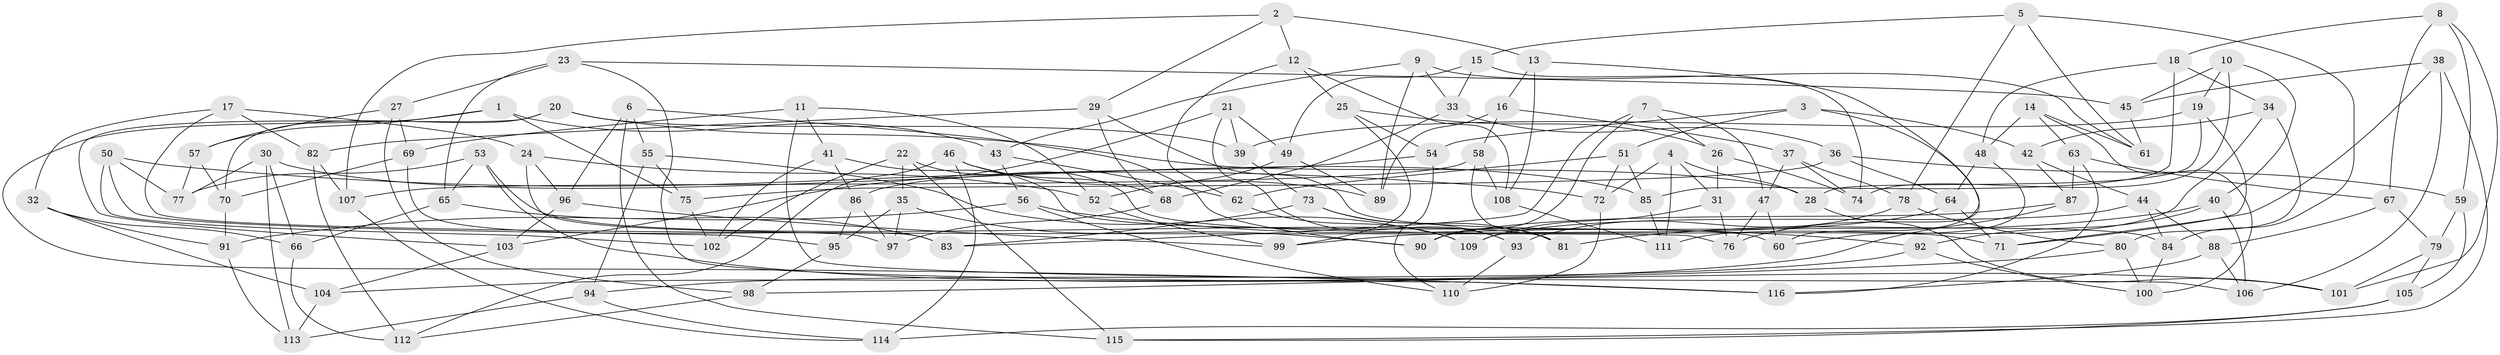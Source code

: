 // coarse degree distribution, {6: 0.6231884057971014, 5: 0.057971014492753624, 4: 0.3188405797101449}
// Generated by graph-tools (version 1.1) at 2025/42/03/06/25 10:42:16]
// undirected, 116 vertices, 232 edges
graph export_dot {
graph [start="1"]
  node [color=gray90,style=filled];
  1;
  2;
  3;
  4;
  5;
  6;
  7;
  8;
  9;
  10;
  11;
  12;
  13;
  14;
  15;
  16;
  17;
  18;
  19;
  20;
  21;
  22;
  23;
  24;
  25;
  26;
  27;
  28;
  29;
  30;
  31;
  32;
  33;
  34;
  35;
  36;
  37;
  38;
  39;
  40;
  41;
  42;
  43;
  44;
  45;
  46;
  47;
  48;
  49;
  50;
  51;
  52;
  53;
  54;
  55;
  56;
  57;
  58;
  59;
  60;
  61;
  62;
  63;
  64;
  65;
  66;
  67;
  68;
  69;
  70;
  71;
  72;
  73;
  74;
  75;
  76;
  77;
  78;
  79;
  80;
  81;
  82;
  83;
  84;
  85;
  86;
  87;
  88;
  89;
  90;
  91;
  92;
  93;
  94;
  95;
  96;
  97;
  98;
  99;
  100;
  101;
  102;
  103;
  104;
  105;
  106;
  107;
  108;
  109;
  110;
  111;
  112;
  113;
  114;
  115;
  116;
  1 -- 43;
  1 -- 57;
  1 -- 116;
  1 -- 75;
  2 -- 107;
  2 -- 13;
  2 -- 12;
  2 -- 29;
  3 -- 54;
  3 -- 60;
  3 -- 51;
  3 -- 42;
  4 -- 28;
  4 -- 72;
  4 -- 111;
  4 -- 31;
  5 -- 15;
  5 -- 84;
  5 -- 61;
  5 -- 78;
  6 -- 55;
  6 -- 115;
  6 -- 90;
  6 -- 96;
  7 -- 83;
  7 -- 90;
  7 -- 47;
  7 -- 26;
  8 -- 67;
  8 -- 101;
  8 -- 59;
  8 -- 18;
  9 -- 33;
  9 -- 61;
  9 -- 43;
  9 -- 89;
  10 -- 19;
  10 -- 74;
  10 -- 40;
  10 -- 45;
  11 -- 69;
  11 -- 52;
  11 -- 41;
  11 -- 106;
  12 -- 62;
  12 -- 25;
  12 -- 108;
  13 -- 76;
  13 -- 16;
  13 -- 108;
  14 -- 61;
  14 -- 100;
  14 -- 63;
  14 -- 48;
  15 -- 49;
  15 -- 74;
  15 -- 33;
  16 -- 58;
  16 -- 37;
  16 -- 89;
  17 -- 82;
  17 -- 76;
  17 -- 32;
  17 -- 24;
  18 -- 85;
  18 -- 34;
  18 -- 48;
  19 -- 71;
  19 -- 28;
  19 -- 39;
  20 -- 70;
  20 -- 39;
  20 -- 28;
  20 -- 103;
  21 -- 93;
  21 -- 49;
  21 -- 39;
  21 -- 103;
  22 -- 71;
  22 -- 102;
  22 -- 115;
  22 -- 35;
  23 -- 65;
  23 -- 116;
  23 -- 27;
  23 -- 45;
  24 -- 97;
  24 -- 52;
  24 -- 96;
  25 -- 26;
  25 -- 54;
  25 -- 99;
  26 -- 74;
  26 -- 31;
  27 -- 57;
  27 -- 69;
  27 -- 98;
  28 -- 101;
  29 -- 82;
  29 -- 68;
  29 -- 84;
  30 -- 85;
  30 -- 113;
  30 -- 77;
  30 -- 66;
  31 -- 76;
  31 -- 109;
  32 -- 66;
  32 -- 91;
  32 -- 104;
  33 -- 68;
  33 -- 36;
  34 -- 80;
  34 -- 42;
  34 -- 111;
  35 -- 95;
  35 -- 97;
  35 -- 90;
  36 -- 75;
  36 -- 64;
  36 -- 59;
  37 -- 74;
  37 -- 78;
  37 -- 47;
  38 -- 115;
  38 -- 106;
  38 -- 45;
  38 -- 71;
  39 -- 73;
  40 -- 81;
  40 -- 106;
  40 -- 92;
  41 -- 102;
  41 -- 60;
  41 -- 86;
  42 -- 87;
  42 -- 44;
  43 -- 56;
  43 -- 62;
  44 -- 84;
  44 -- 88;
  44 -- 109;
  45 -- 61;
  46 -- 112;
  46 -- 68;
  46 -- 114;
  46 -- 89;
  47 -- 76;
  47 -- 60;
  48 -- 64;
  48 -- 60;
  49 -- 52;
  49 -- 89;
  50 -- 72;
  50 -- 95;
  50 -- 77;
  50 -- 102;
  51 -- 72;
  51 -- 85;
  51 -- 62;
  52 -- 99;
  53 -- 101;
  53 -- 81;
  53 -- 77;
  53 -- 65;
  54 -- 86;
  54 -- 110;
  55 -- 94;
  55 -- 109;
  55 -- 75;
  56 -- 110;
  56 -- 92;
  56 -- 91;
  57 -- 77;
  57 -- 70;
  58 -- 107;
  58 -- 81;
  58 -- 108;
  59 -- 105;
  59 -- 79;
  62 -- 109;
  63 -- 87;
  63 -- 67;
  63 -- 116;
  64 -- 71;
  64 -- 99;
  65 -- 83;
  65 -- 66;
  66 -- 112;
  67 -- 88;
  67 -- 79;
  68 -- 97;
  69 -- 83;
  69 -- 70;
  70 -- 91;
  72 -- 110;
  73 -- 81;
  73 -- 93;
  73 -- 83;
  75 -- 102;
  78 -- 93;
  78 -- 80;
  79 -- 101;
  79 -- 105;
  80 -- 100;
  80 -- 98;
  82 -- 112;
  82 -- 107;
  84 -- 100;
  85 -- 111;
  86 -- 97;
  86 -- 95;
  87 -- 90;
  87 -- 104;
  88 -- 106;
  88 -- 116;
  91 -- 113;
  92 -- 94;
  92 -- 100;
  93 -- 110;
  94 -- 114;
  94 -- 113;
  95 -- 98;
  96 -- 103;
  96 -- 99;
  98 -- 112;
  103 -- 104;
  104 -- 113;
  105 -- 115;
  105 -- 114;
  107 -- 114;
  108 -- 111;
}
